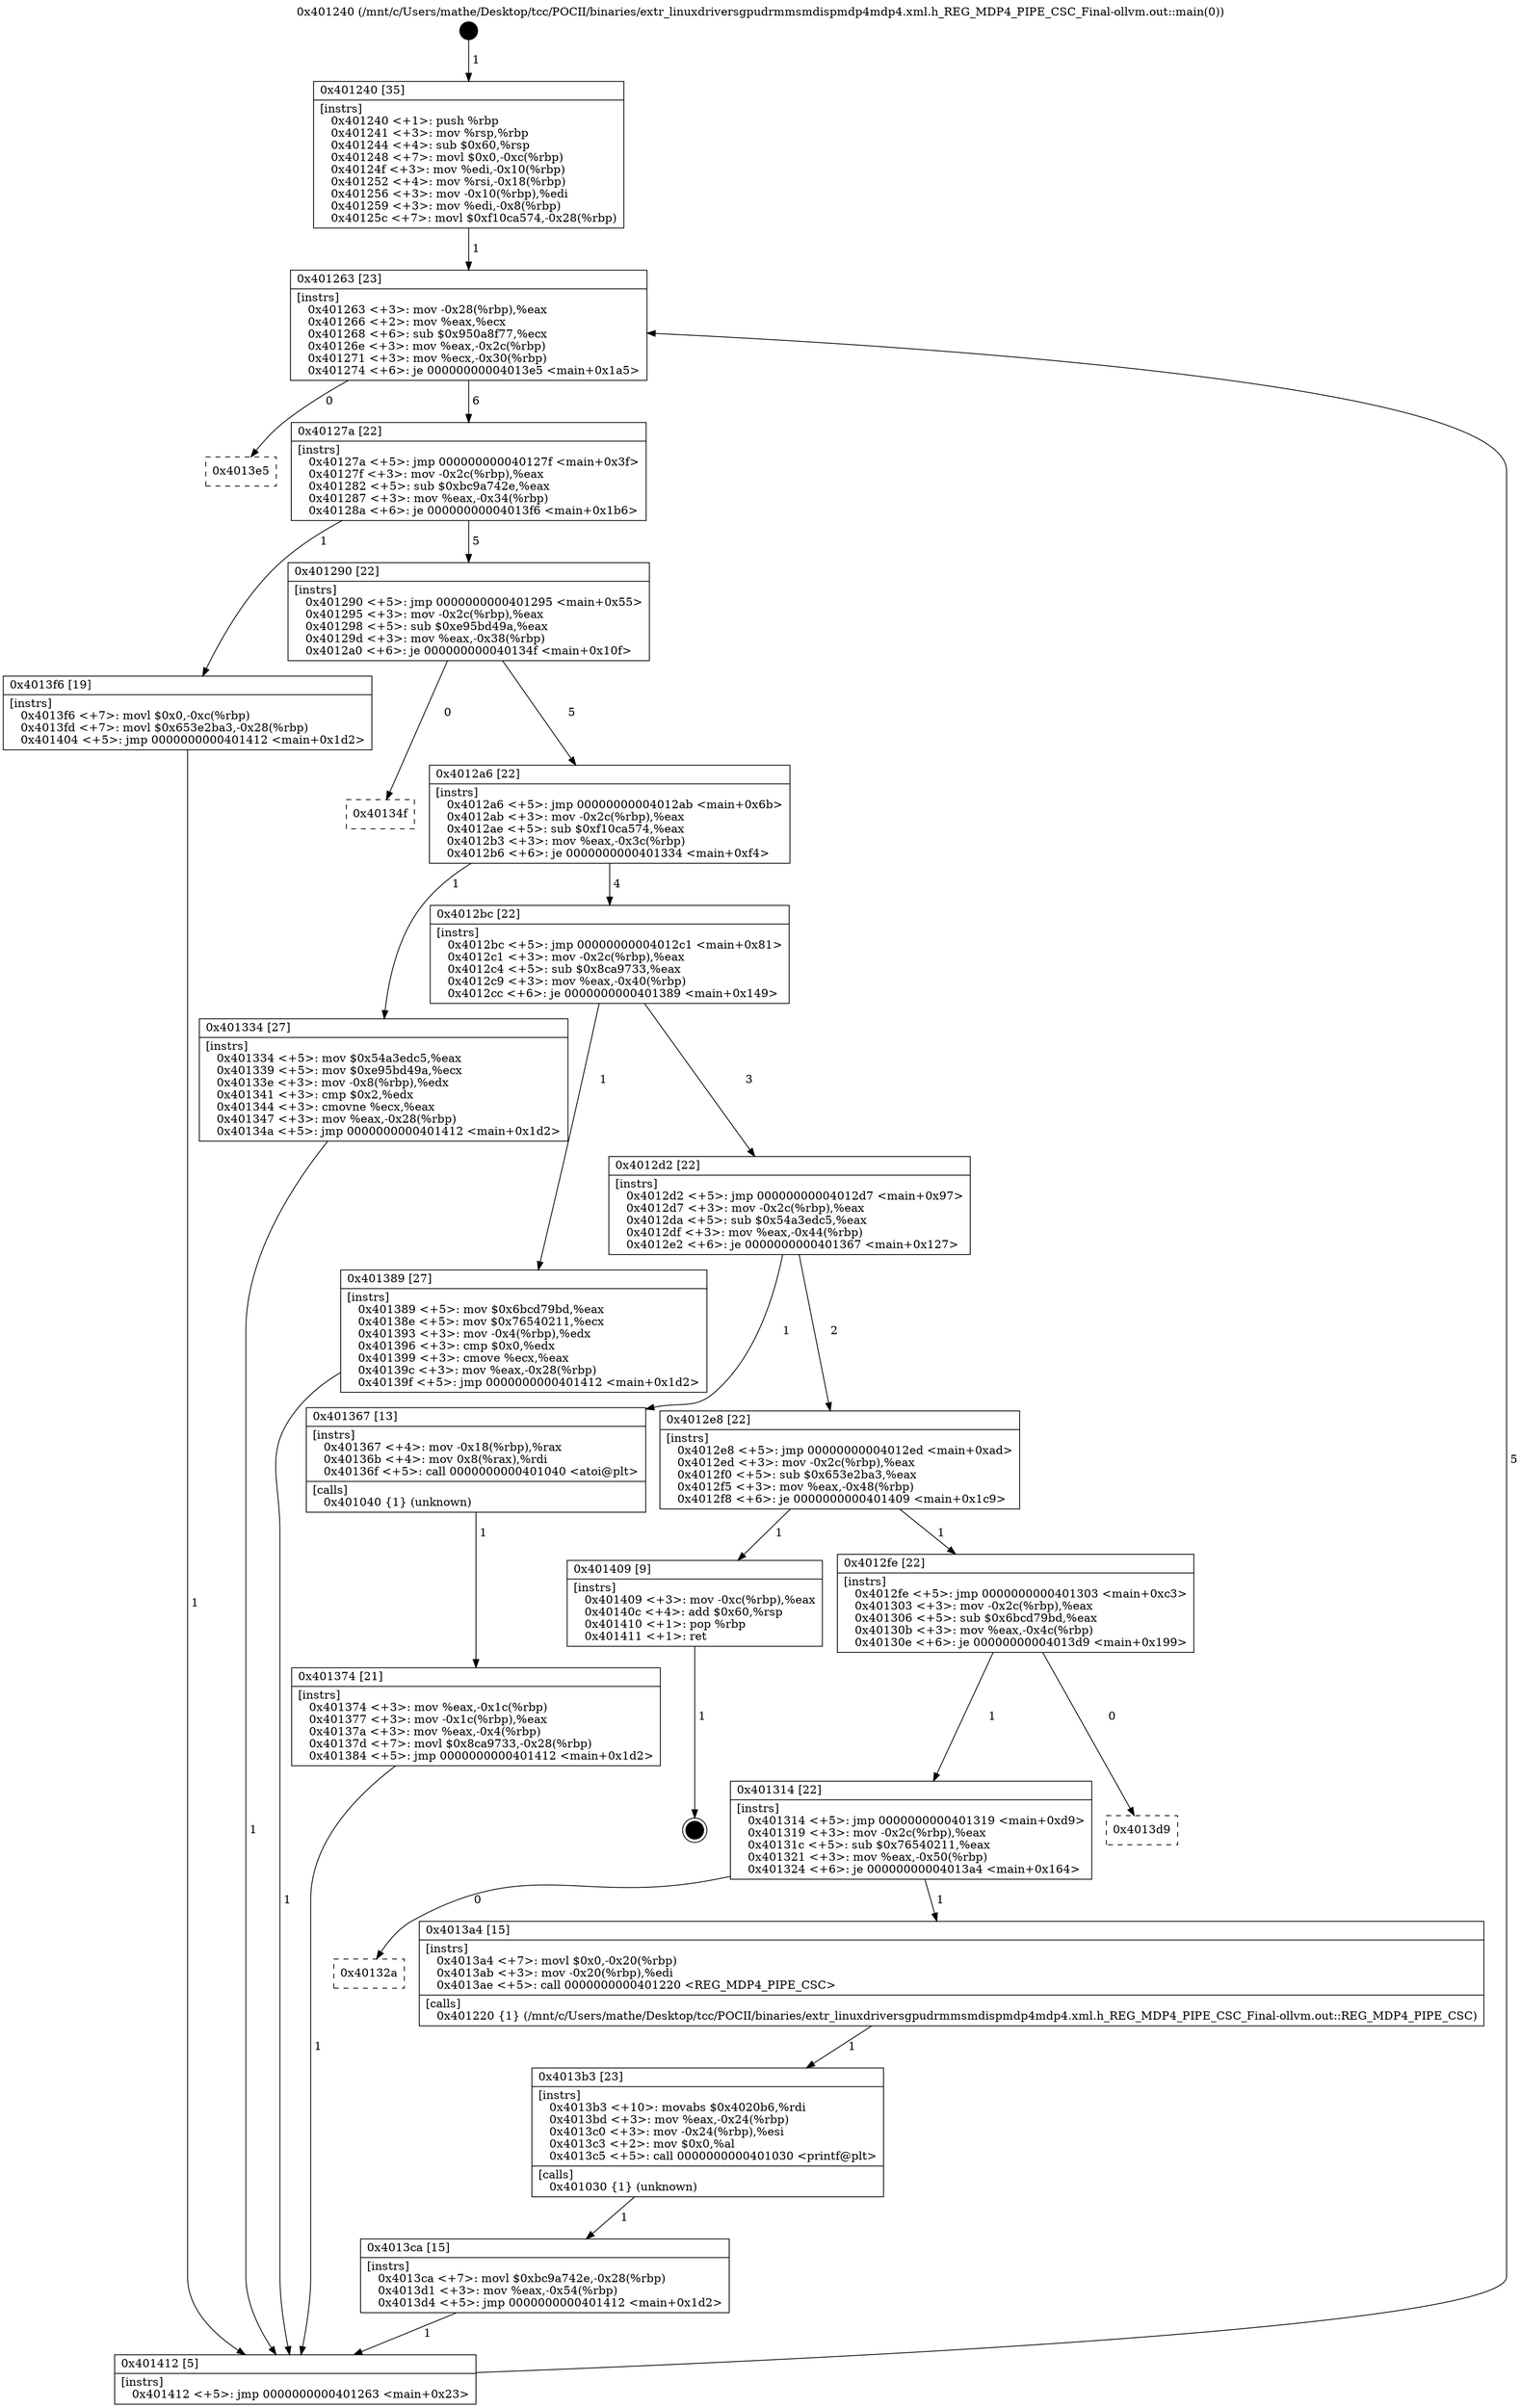 digraph "0x401240" {
  label = "0x401240 (/mnt/c/Users/mathe/Desktop/tcc/POCII/binaries/extr_linuxdriversgpudrmmsmdispmdp4mdp4.xml.h_REG_MDP4_PIPE_CSC_Final-ollvm.out::main(0))"
  labelloc = "t"
  node[shape=record]

  Entry [label="",width=0.3,height=0.3,shape=circle,fillcolor=black,style=filled]
  "0x401263" [label="{
     0x401263 [23]\l
     | [instrs]\l
     &nbsp;&nbsp;0x401263 \<+3\>: mov -0x28(%rbp),%eax\l
     &nbsp;&nbsp;0x401266 \<+2\>: mov %eax,%ecx\l
     &nbsp;&nbsp;0x401268 \<+6\>: sub $0x950a8f77,%ecx\l
     &nbsp;&nbsp;0x40126e \<+3\>: mov %eax,-0x2c(%rbp)\l
     &nbsp;&nbsp;0x401271 \<+3\>: mov %ecx,-0x30(%rbp)\l
     &nbsp;&nbsp;0x401274 \<+6\>: je 00000000004013e5 \<main+0x1a5\>\l
  }"]
  "0x4013e5" [label="{
     0x4013e5\l
  }", style=dashed]
  "0x40127a" [label="{
     0x40127a [22]\l
     | [instrs]\l
     &nbsp;&nbsp;0x40127a \<+5\>: jmp 000000000040127f \<main+0x3f\>\l
     &nbsp;&nbsp;0x40127f \<+3\>: mov -0x2c(%rbp),%eax\l
     &nbsp;&nbsp;0x401282 \<+5\>: sub $0xbc9a742e,%eax\l
     &nbsp;&nbsp;0x401287 \<+3\>: mov %eax,-0x34(%rbp)\l
     &nbsp;&nbsp;0x40128a \<+6\>: je 00000000004013f6 \<main+0x1b6\>\l
  }"]
  Exit [label="",width=0.3,height=0.3,shape=circle,fillcolor=black,style=filled,peripheries=2]
  "0x4013f6" [label="{
     0x4013f6 [19]\l
     | [instrs]\l
     &nbsp;&nbsp;0x4013f6 \<+7\>: movl $0x0,-0xc(%rbp)\l
     &nbsp;&nbsp;0x4013fd \<+7\>: movl $0x653e2ba3,-0x28(%rbp)\l
     &nbsp;&nbsp;0x401404 \<+5\>: jmp 0000000000401412 \<main+0x1d2\>\l
  }"]
  "0x401290" [label="{
     0x401290 [22]\l
     | [instrs]\l
     &nbsp;&nbsp;0x401290 \<+5\>: jmp 0000000000401295 \<main+0x55\>\l
     &nbsp;&nbsp;0x401295 \<+3\>: mov -0x2c(%rbp),%eax\l
     &nbsp;&nbsp;0x401298 \<+5\>: sub $0xe95bd49a,%eax\l
     &nbsp;&nbsp;0x40129d \<+3\>: mov %eax,-0x38(%rbp)\l
     &nbsp;&nbsp;0x4012a0 \<+6\>: je 000000000040134f \<main+0x10f\>\l
  }"]
  "0x4013ca" [label="{
     0x4013ca [15]\l
     | [instrs]\l
     &nbsp;&nbsp;0x4013ca \<+7\>: movl $0xbc9a742e,-0x28(%rbp)\l
     &nbsp;&nbsp;0x4013d1 \<+3\>: mov %eax,-0x54(%rbp)\l
     &nbsp;&nbsp;0x4013d4 \<+5\>: jmp 0000000000401412 \<main+0x1d2\>\l
  }"]
  "0x40134f" [label="{
     0x40134f\l
  }", style=dashed]
  "0x4012a6" [label="{
     0x4012a6 [22]\l
     | [instrs]\l
     &nbsp;&nbsp;0x4012a6 \<+5\>: jmp 00000000004012ab \<main+0x6b\>\l
     &nbsp;&nbsp;0x4012ab \<+3\>: mov -0x2c(%rbp),%eax\l
     &nbsp;&nbsp;0x4012ae \<+5\>: sub $0xf10ca574,%eax\l
     &nbsp;&nbsp;0x4012b3 \<+3\>: mov %eax,-0x3c(%rbp)\l
     &nbsp;&nbsp;0x4012b6 \<+6\>: je 0000000000401334 \<main+0xf4\>\l
  }"]
  "0x4013b3" [label="{
     0x4013b3 [23]\l
     | [instrs]\l
     &nbsp;&nbsp;0x4013b3 \<+10\>: movabs $0x4020b6,%rdi\l
     &nbsp;&nbsp;0x4013bd \<+3\>: mov %eax,-0x24(%rbp)\l
     &nbsp;&nbsp;0x4013c0 \<+3\>: mov -0x24(%rbp),%esi\l
     &nbsp;&nbsp;0x4013c3 \<+2\>: mov $0x0,%al\l
     &nbsp;&nbsp;0x4013c5 \<+5\>: call 0000000000401030 \<printf@plt\>\l
     | [calls]\l
     &nbsp;&nbsp;0x401030 \{1\} (unknown)\l
  }"]
  "0x401334" [label="{
     0x401334 [27]\l
     | [instrs]\l
     &nbsp;&nbsp;0x401334 \<+5\>: mov $0x54a3edc5,%eax\l
     &nbsp;&nbsp;0x401339 \<+5\>: mov $0xe95bd49a,%ecx\l
     &nbsp;&nbsp;0x40133e \<+3\>: mov -0x8(%rbp),%edx\l
     &nbsp;&nbsp;0x401341 \<+3\>: cmp $0x2,%edx\l
     &nbsp;&nbsp;0x401344 \<+3\>: cmovne %ecx,%eax\l
     &nbsp;&nbsp;0x401347 \<+3\>: mov %eax,-0x28(%rbp)\l
     &nbsp;&nbsp;0x40134a \<+5\>: jmp 0000000000401412 \<main+0x1d2\>\l
  }"]
  "0x4012bc" [label="{
     0x4012bc [22]\l
     | [instrs]\l
     &nbsp;&nbsp;0x4012bc \<+5\>: jmp 00000000004012c1 \<main+0x81\>\l
     &nbsp;&nbsp;0x4012c1 \<+3\>: mov -0x2c(%rbp),%eax\l
     &nbsp;&nbsp;0x4012c4 \<+5\>: sub $0x8ca9733,%eax\l
     &nbsp;&nbsp;0x4012c9 \<+3\>: mov %eax,-0x40(%rbp)\l
     &nbsp;&nbsp;0x4012cc \<+6\>: je 0000000000401389 \<main+0x149\>\l
  }"]
  "0x401412" [label="{
     0x401412 [5]\l
     | [instrs]\l
     &nbsp;&nbsp;0x401412 \<+5\>: jmp 0000000000401263 \<main+0x23\>\l
  }"]
  "0x401240" [label="{
     0x401240 [35]\l
     | [instrs]\l
     &nbsp;&nbsp;0x401240 \<+1\>: push %rbp\l
     &nbsp;&nbsp;0x401241 \<+3\>: mov %rsp,%rbp\l
     &nbsp;&nbsp;0x401244 \<+4\>: sub $0x60,%rsp\l
     &nbsp;&nbsp;0x401248 \<+7\>: movl $0x0,-0xc(%rbp)\l
     &nbsp;&nbsp;0x40124f \<+3\>: mov %edi,-0x10(%rbp)\l
     &nbsp;&nbsp;0x401252 \<+4\>: mov %rsi,-0x18(%rbp)\l
     &nbsp;&nbsp;0x401256 \<+3\>: mov -0x10(%rbp),%edi\l
     &nbsp;&nbsp;0x401259 \<+3\>: mov %edi,-0x8(%rbp)\l
     &nbsp;&nbsp;0x40125c \<+7\>: movl $0xf10ca574,-0x28(%rbp)\l
  }"]
  "0x40132a" [label="{
     0x40132a\l
  }", style=dashed]
  "0x401389" [label="{
     0x401389 [27]\l
     | [instrs]\l
     &nbsp;&nbsp;0x401389 \<+5\>: mov $0x6bcd79bd,%eax\l
     &nbsp;&nbsp;0x40138e \<+5\>: mov $0x76540211,%ecx\l
     &nbsp;&nbsp;0x401393 \<+3\>: mov -0x4(%rbp),%edx\l
     &nbsp;&nbsp;0x401396 \<+3\>: cmp $0x0,%edx\l
     &nbsp;&nbsp;0x401399 \<+3\>: cmove %ecx,%eax\l
     &nbsp;&nbsp;0x40139c \<+3\>: mov %eax,-0x28(%rbp)\l
     &nbsp;&nbsp;0x40139f \<+5\>: jmp 0000000000401412 \<main+0x1d2\>\l
  }"]
  "0x4012d2" [label="{
     0x4012d2 [22]\l
     | [instrs]\l
     &nbsp;&nbsp;0x4012d2 \<+5\>: jmp 00000000004012d7 \<main+0x97\>\l
     &nbsp;&nbsp;0x4012d7 \<+3\>: mov -0x2c(%rbp),%eax\l
     &nbsp;&nbsp;0x4012da \<+5\>: sub $0x54a3edc5,%eax\l
     &nbsp;&nbsp;0x4012df \<+3\>: mov %eax,-0x44(%rbp)\l
     &nbsp;&nbsp;0x4012e2 \<+6\>: je 0000000000401367 \<main+0x127\>\l
  }"]
  "0x4013a4" [label="{
     0x4013a4 [15]\l
     | [instrs]\l
     &nbsp;&nbsp;0x4013a4 \<+7\>: movl $0x0,-0x20(%rbp)\l
     &nbsp;&nbsp;0x4013ab \<+3\>: mov -0x20(%rbp),%edi\l
     &nbsp;&nbsp;0x4013ae \<+5\>: call 0000000000401220 \<REG_MDP4_PIPE_CSC\>\l
     | [calls]\l
     &nbsp;&nbsp;0x401220 \{1\} (/mnt/c/Users/mathe/Desktop/tcc/POCII/binaries/extr_linuxdriversgpudrmmsmdispmdp4mdp4.xml.h_REG_MDP4_PIPE_CSC_Final-ollvm.out::REG_MDP4_PIPE_CSC)\l
  }"]
  "0x401367" [label="{
     0x401367 [13]\l
     | [instrs]\l
     &nbsp;&nbsp;0x401367 \<+4\>: mov -0x18(%rbp),%rax\l
     &nbsp;&nbsp;0x40136b \<+4\>: mov 0x8(%rax),%rdi\l
     &nbsp;&nbsp;0x40136f \<+5\>: call 0000000000401040 \<atoi@plt\>\l
     | [calls]\l
     &nbsp;&nbsp;0x401040 \{1\} (unknown)\l
  }"]
  "0x4012e8" [label="{
     0x4012e8 [22]\l
     | [instrs]\l
     &nbsp;&nbsp;0x4012e8 \<+5\>: jmp 00000000004012ed \<main+0xad\>\l
     &nbsp;&nbsp;0x4012ed \<+3\>: mov -0x2c(%rbp),%eax\l
     &nbsp;&nbsp;0x4012f0 \<+5\>: sub $0x653e2ba3,%eax\l
     &nbsp;&nbsp;0x4012f5 \<+3\>: mov %eax,-0x48(%rbp)\l
     &nbsp;&nbsp;0x4012f8 \<+6\>: je 0000000000401409 \<main+0x1c9\>\l
  }"]
  "0x401374" [label="{
     0x401374 [21]\l
     | [instrs]\l
     &nbsp;&nbsp;0x401374 \<+3\>: mov %eax,-0x1c(%rbp)\l
     &nbsp;&nbsp;0x401377 \<+3\>: mov -0x1c(%rbp),%eax\l
     &nbsp;&nbsp;0x40137a \<+3\>: mov %eax,-0x4(%rbp)\l
     &nbsp;&nbsp;0x40137d \<+7\>: movl $0x8ca9733,-0x28(%rbp)\l
     &nbsp;&nbsp;0x401384 \<+5\>: jmp 0000000000401412 \<main+0x1d2\>\l
  }"]
  "0x401314" [label="{
     0x401314 [22]\l
     | [instrs]\l
     &nbsp;&nbsp;0x401314 \<+5\>: jmp 0000000000401319 \<main+0xd9\>\l
     &nbsp;&nbsp;0x401319 \<+3\>: mov -0x2c(%rbp),%eax\l
     &nbsp;&nbsp;0x40131c \<+5\>: sub $0x76540211,%eax\l
     &nbsp;&nbsp;0x401321 \<+3\>: mov %eax,-0x50(%rbp)\l
     &nbsp;&nbsp;0x401324 \<+6\>: je 00000000004013a4 \<main+0x164\>\l
  }"]
  "0x401409" [label="{
     0x401409 [9]\l
     | [instrs]\l
     &nbsp;&nbsp;0x401409 \<+3\>: mov -0xc(%rbp),%eax\l
     &nbsp;&nbsp;0x40140c \<+4\>: add $0x60,%rsp\l
     &nbsp;&nbsp;0x401410 \<+1\>: pop %rbp\l
     &nbsp;&nbsp;0x401411 \<+1\>: ret\l
  }"]
  "0x4012fe" [label="{
     0x4012fe [22]\l
     | [instrs]\l
     &nbsp;&nbsp;0x4012fe \<+5\>: jmp 0000000000401303 \<main+0xc3\>\l
     &nbsp;&nbsp;0x401303 \<+3\>: mov -0x2c(%rbp),%eax\l
     &nbsp;&nbsp;0x401306 \<+5\>: sub $0x6bcd79bd,%eax\l
     &nbsp;&nbsp;0x40130b \<+3\>: mov %eax,-0x4c(%rbp)\l
     &nbsp;&nbsp;0x40130e \<+6\>: je 00000000004013d9 \<main+0x199\>\l
  }"]
  "0x4013d9" [label="{
     0x4013d9\l
  }", style=dashed]
  Entry -> "0x401240" [label=" 1"]
  "0x401263" -> "0x4013e5" [label=" 0"]
  "0x401263" -> "0x40127a" [label=" 6"]
  "0x401409" -> Exit [label=" 1"]
  "0x40127a" -> "0x4013f6" [label=" 1"]
  "0x40127a" -> "0x401290" [label=" 5"]
  "0x4013f6" -> "0x401412" [label=" 1"]
  "0x401290" -> "0x40134f" [label=" 0"]
  "0x401290" -> "0x4012a6" [label=" 5"]
  "0x4013ca" -> "0x401412" [label=" 1"]
  "0x4012a6" -> "0x401334" [label=" 1"]
  "0x4012a6" -> "0x4012bc" [label=" 4"]
  "0x401334" -> "0x401412" [label=" 1"]
  "0x401240" -> "0x401263" [label=" 1"]
  "0x401412" -> "0x401263" [label=" 5"]
  "0x4013b3" -> "0x4013ca" [label=" 1"]
  "0x4012bc" -> "0x401389" [label=" 1"]
  "0x4012bc" -> "0x4012d2" [label=" 3"]
  "0x4013a4" -> "0x4013b3" [label=" 1"]
  "0x4012d2" -> "0x401367" [label=" 1"]
  "0x4012d2" -> "0x4012e8" [label=" 2"]
  "0x401367" -> "0x401374" [label=" 1"]
  "0x401374" -> "0x401412" [label=" 1"]
  "0x401389" -> "0x401412" [label=" 1"]
  "0x401314" -> "0x40132a" [label=" 0"]
  "0x4012e8" -> "0x401409" [label=" 1"]
  "0x4012e8" -> "0x4012fe" [label=" 1"]
  "0x401314" -> "0x4013a4" [label=" 1"]
  "0x4012fe" -> "0x4013d9" [label=" 0"]
  "0x4012fe" -> "0x401314" [label=" 1"]
}
